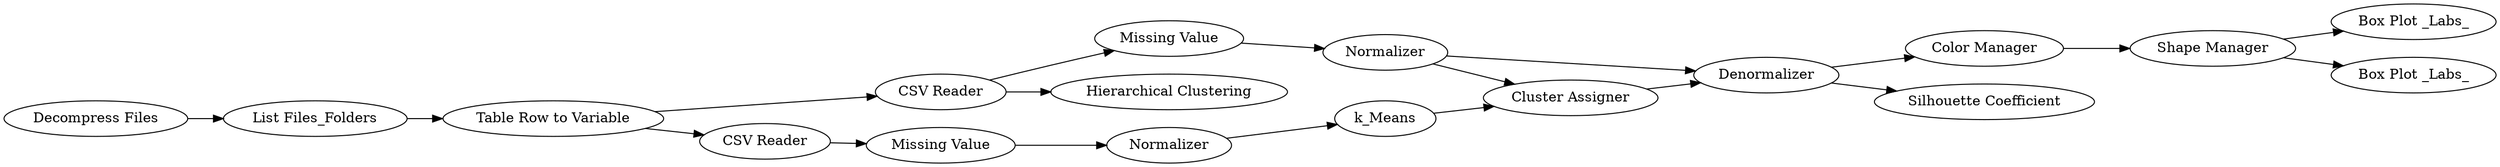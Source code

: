 digraph {
	"1540692761933857121_64" [label="CSV Reader"]
	"1540692761933857121_50" [label="Box Plot _Labs_"]
	"1540692761933857121_63" [label="Cluster Assigner"]
	"1540692761933857121_3" [label="List Files_Folders"]
	"1540692761933857121_52" [label="Color Manager"]
	"1540692761933857121_5" [label="Table Row to Variable"]
	"1540692761933857121_47" [label=Normalizer]
	"1540692761933857121_61" [label="Missing Value"]
	"1540692761933857121_65" [label=Normalizer]
	"1540692761933857121_4" [label="CSV Reader"]
	"1540692761933857121_66" [label="Missing Value"]
	"1540692761933857121_49" [label="Box Plot _Labs_"]
	"1540692761933857121_68" [label=Denormalizer]
	"1540692761933857121_54" [label="Shape Manager"]
	"1540692761933857121_41" [label="Hierarchical Clustering"]
	"1540692761933857121_53" [label=k_Means]
	"1540692761933857121_2" [label="Decompress Files"]
	"1540692761933857121_67" [label="Silhouette Coefficient"]
	"1540692761933857121_68" -> "1540692761933857121_52"
	"1540692761933857121_47" -> "1540692761933857121_53"
	"1540692761933857121_64" -> "1540692761933857121_41"
	"1540692761933857121_54" -> "1540692761933857121_49"
	"1540692761933857121_53" -> "1540692761933857121_63"
	"1540692761933857121_52" -> "1540692761933857121_54"
	"1540692761933857121_54" -> "1540692761933857121_50"
	"1540692761933857121_64" -> "1540692761933857121_66"
	"1540692761933857121_5" -> "1540692761933857121_64"
	"1540692761933857121_65" -> "1540692761933857121_63"
	"1540692761933857121_5" -> "1540692761933857121_4"
	"1540692761933857121_66" -> "1540692761933857121_65"
	"1540692761933857121_3" -> "1540692761933857121_5"
	"1540692761933857121_4" -> "1540692761933857121_61"
	"1540692761933857121_68" -> "1540692761933857121_67"
	"1540692761933857121_63" -> "1540692761933857121_68"
	"1540692761933857121_61" -> "1540692761933857121_47"
	"1540692761933857121_65" -> "1540692761933857121_68"
	"1540692761933857121_2" -> "1540692761933857121_3"
	rankdir=LR
}
